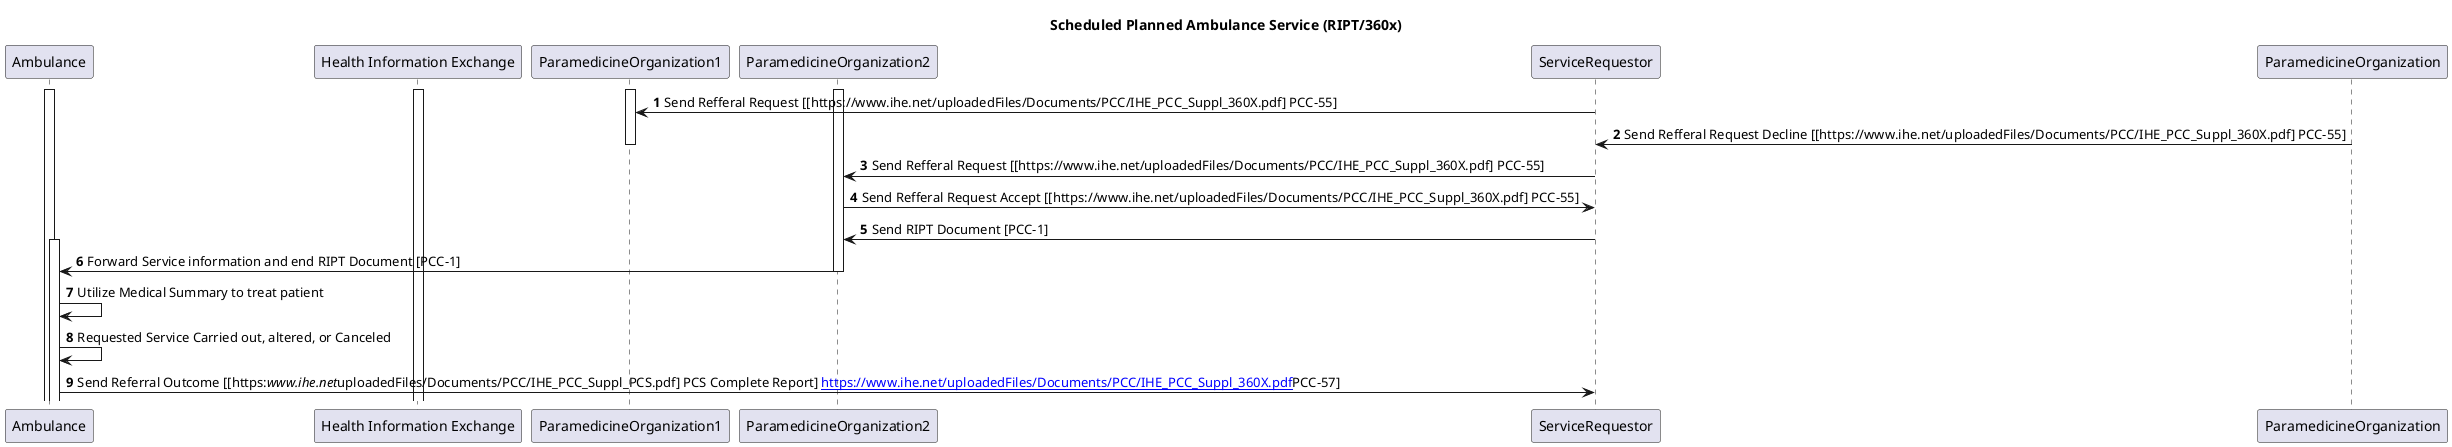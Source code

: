 @startuml
skinparam svgDimensionStyle false
title Scheduled Planned Ambulance Service (RIPT/360x)
participant "Ambulance" as Ambulance
participant "Health Information Exchange" as HIE [[https://profiles.ihe.net/ITI/HIE-Whitepaper/index.html HIE-Whitepaper]]
autonumber
activate Ambulance
activate HIE
activate ParamedicineOrganization1
activate ParamedicineOrganization2
ServiceRequestor -> ParamedicineOrganization1: Send Refferal Request [[https://www.ihe.net/uploadedFiles/Documents/PCC/IHE_PCC_Suppl_360X.pdf] PCC-55]
ParamedicineOrganization  -> ServiceRequestor: Send Refferal Request Decline [[https://www.ihe.net/uploadedFiles/Documents/PCC/IHE_PCC_Suppl_360X.pdf] PCC-55]
deactivate ParamedicineOrganization1
ServiceRequestor -> ParamedicineOrganization2: Send Refferal Request [[https://www.ihe.net/uploadedFiles/Documents/PCC/IHE_PCC_Suppl_360X.pdf] PCC-55]
ParamedicineOrganization2  -> ServiceRequestor: Send Refferal Request Accept [[https://www.ihe.net/uploadedFiles/Documents/PCC/IHE_PCC_Suppl_360X.pdf] PCC-55]
ServiceRequestor -> ParamedicineOrganization2: Send RIPT Document [PCC-1]
deactivate ServiceRequestor
activate Ambulance
ParamedicineOrganization2 -> Ambulance: Forward Service information and end RIPT Document [PCC-1]
deactivate ParamedicineOrganization2
Ambulance -> Ambulance: Utilize Medical Summary to treat patient
Ambulance -> Ambulance: Requested Service Carried out, altered, or Canceled 
Ambulance -> ServiceRequestor: Send Referral Outcome [[https://www.ihe.net//uploadedFiles/Documents/PCC/IHE_PCC_Suppl_PCS.pdf] PCS Complete Report] [[https://www.ihe.net/uploadedFiles/Documents/PCC/IHE_PCC_Suppl_360X.pdf]]PCC-57]
@enduml